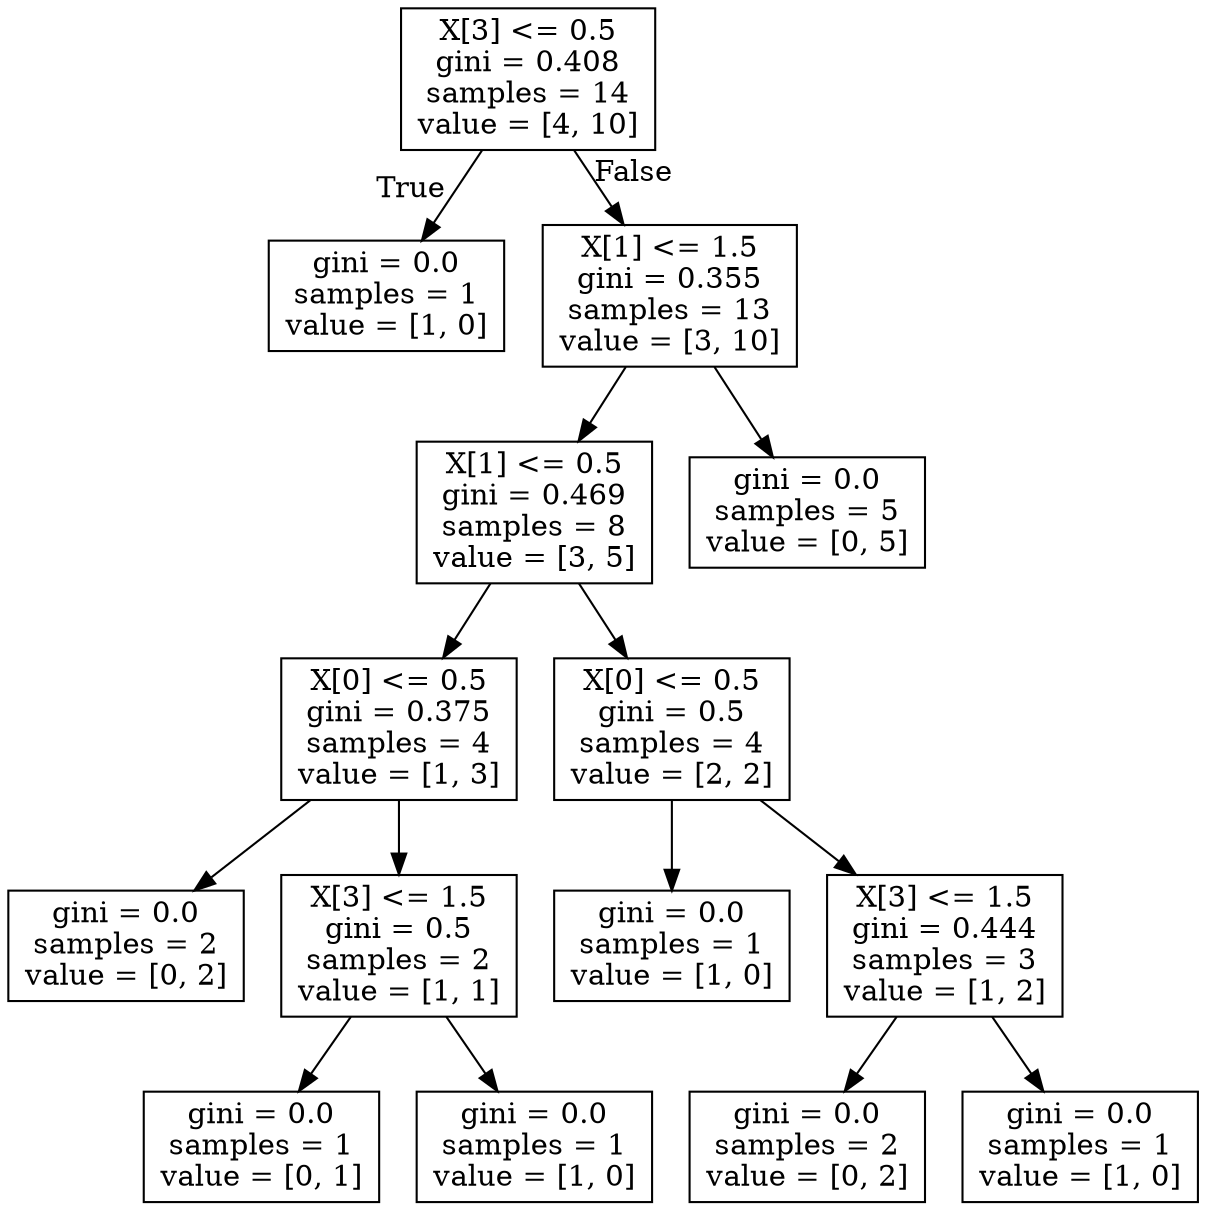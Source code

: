 digraph Tree {
node [shape=box] ;
0 [label="X[3] <= 0.5\ngini = 0.408\nsamples = 14\nvalue = [4, 10]"] ;
1 [label="gini = 0.0\nsamples = 1\nvalue = [1, 0]"] ;
0 -> 1 [labeldistance=2.5, labelangle=45, headlabel="True"] ;
2 [label="X[1] <= 1.5\ngini = 0.355\nsamples = 13\nvalue = [3, 10]"] ;
0 -> 2 [labeldistance=2.5, labelangle=-45, headlabel="False"] ;
3 [label="X[1] <= 0.5\ngini = 0.469\nsamples = 8\nvalue = [3, 5]"] ;
2 -> 3 ;
4 [label="X[0] <= 0.5\ngini = 0.375\nsamples = 4\nvalue = [1, 3]"] ;
3 -> 4 ;
5 [label="gini = 0.0\nsamples = 2\nvalue = [0, 2]"] ;
4 -> 5 ;
6 [label="X[3] <= 1.5\ngini = 0.5\nsamples = 2\nvalue = [1, 1]"] ;
4 -> 6 ;
7 [label="gini = 0.0\nsamples = 1\nvalue = [0, 1]"] ;
6 -> 7 ;
8 [label="gini = 0.0\nsamples = 1\nvalue = [1, 0]"] ;
6 -> 8 ;
9 [label="X[0] <= 0.5\ngini = 0.5\nsamples = 4\nvalue = [2, 2]"] ;
3 -> 9 ;
10 [label="gini = 0.0\nsamples = 1\nvalue = [1, 0]"] ;
9 -> 10 ;
11 [label="X[3] <= 1.5\ngini = 0.444\nsamples = 3\nvalue = [1, 2]"] ;
9 -> 11 ;
12 [label="gini = 0.0\nsamples = 2\nvalue = [0, 2]"] ;
11 -> 12 ;
13 [label="gini = 0.0\nsamples = 1\nvalue = [1, 0]"] ;
11 -> 13 ;
14 [label="gini = 0.0\nsamples = 5\nvalue = [0, 5]"] ;
2 -> 14 ;
}